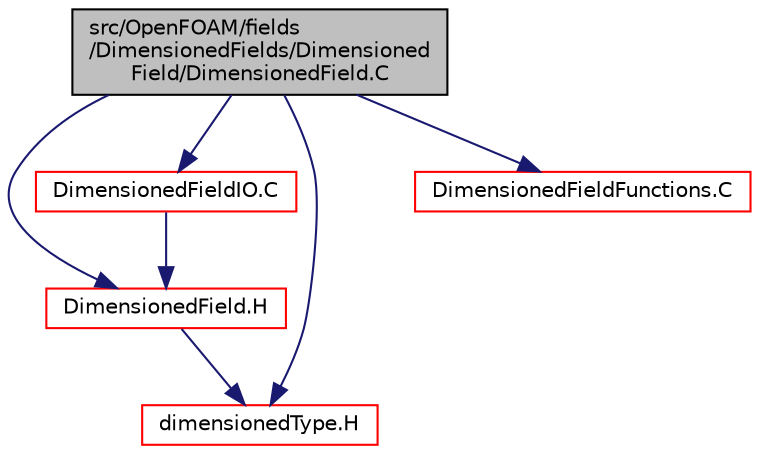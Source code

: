 digraph "src/OpenFOAM/fields/DimensionedFields/DimensionedField/DimensionedField.C"
{
  bgcolor="transparent";
  edge [fontname="Helvetica",fontsize="10",labelfontname="Helvetica",labelfontsize="10"];
  node [fontname="Helvetica",fontsize="10",shape=record];
  Node1 [label="src/OpenFOAM/fields\l/DimensionedFields/Dimensioned\lField/DimensionedField.C",height=0.2,width=0.4,color="black", fillcolor="grey75", style="filled", fontcolor="black"];
  Node1 -> Node2 [color="midnightblue",fontsize="10",style="solid",fontname="Helvetica"];
  Node2 [label="DimensionedField.H",height=0.2,width=0.4,color="red",URL="$a07887.html"];
  Node2 -> Node3 [color="midnightblue",fontsize="10",style="solid",fontname="Helvetica"];
  Node3 [label="dimensionedType.H",height=0.2,width=0.4,color="red",URL="$a07875.html"];
  Node1 -> Node3 [color="midnightblue",fontsize="10",style="solid",fontname="Helvetica"];
  Node1 -> Node4 [color="midnightblue",fontsize="10",style="solid",fontname="Helvetica"];
  Node4 [label="DimensionedFieldIO.C",height=0.2,width=0.4,color="red",URL="$a07893.html"];
  Node4 -> Node2 [color="midnightblue",fontsize="10",style="solid",fontname="Helvetica"];
  Node1 -> Node5 [color="midnightblue",fontsize="10",style="solid",fontname="Helvetica"];
  Node5 [label="DimensionedFieldFunctions.C",height=0.2,width=0.4,color="red",URL="$a07888.html"];
}
